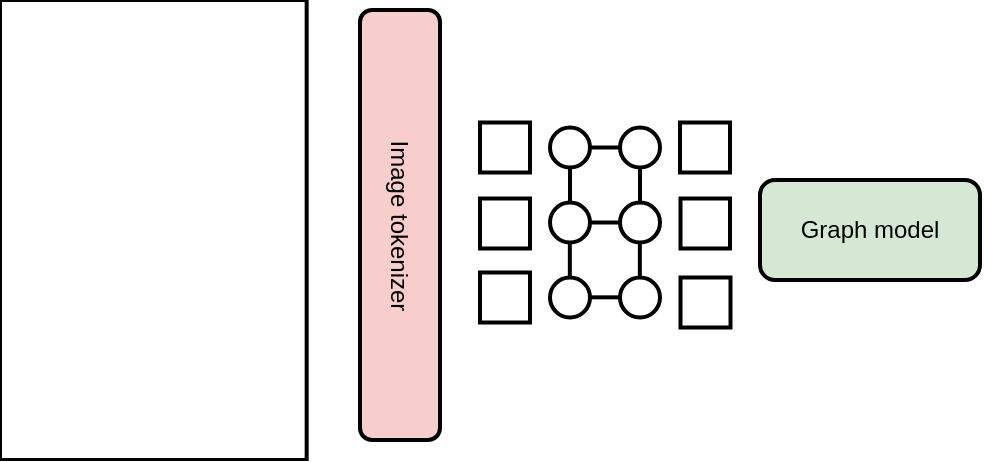 <mxfile version="24.6.4" type="device">
  <diagram name="Pagina-1" id="Y-YSSsXy4SWxGcFZ123G">
    <mxGraphModel dx="1808" dy="652" grid="1" gridSize="10" guides="1" tooltips="1" connect="1" arrows="1" fold="1" page="1" pageScale="1" pageWidth="1500" pageHeight="500" math="0" shadow="0">
      <root>
        <mxCell id="0" />
        <mxCell id="1" parent="0" />
        <mxCell id="hpaJ4ZeRhabH3cT76Gwr-1" value="" style="shape=image;verticalLabelPosition=bottom;labelBackgroundColor=default;verticalAlign=top;aspect=fixed;imageAspect=0;image=https://www.gutenberg.org/files/114/114-h/images/alice02a.gif;imageBorder=default;strokeWidth=2;" parent="1" vertex="1">
          <mxGeometry x="320" y="90" width="153.33" height="230" as="geometry" />
        </mxCell>
        <mxCell id="hpaJ4ZeRhabH3cT76Gwr-2" value="Image tokenizer" style="rounded=1;whiteSpace=wrap;html=1;fillColor=#f8cecc;strokeColor=default;strokeWidth=2;rotation=90;" parent="1" vertex="1">
          <mxGeometry x="412.5" y="182.5" width="215" height="40" as="geometry" />
        </mxCell>
        <mxCell id="hpaJ4ZeRhabH3cT76Gwr-9" value="" style="shape=image;verticalLabelPosition=bottom;labelBackgroundColor=default;verticalAlign=top;aspect=fixed;imageAspect=0;image=https://www.gutenberg.org/files/114/114-h/images/alice02a.gif;imageBorder=default;strokeWidth=2;clipPath=inset(1.67% 48.5% 65% 1.5%);" parent="1" vertex="1">
          <mxGeometry x="560" y="151.25" width="25" height="25" as="geometry" />
        </mxCell>
        <mxCell id="hpaJ4ZeRhabH3cT76Gwr-10" value="" style="shape=image;verticalLabelPosition=bottom;labelBackgroundColor=default;verticalAlign=top;aspect=fixed;imageAspect=0;image=https://www.gutenberg.org/files/114/114-h/images/alice02a.gif;imageBorder=default;strokeWidth=2;clipPath=inset(0.33% 3.5% 66.33% 46.5%);" parent="1" vertex="1">
          <mxGeometry x="660" y="151.25" width="25" height="25" as="geometry" />
        </mxCell>
        <mxCell id="hpaJ4ZeRhabH3cT76Gwr-11" value="" style="shape=image;verticalLabelPosition=bottom;labelBackgroundColor=default;verticalAlign=top;aspect=fixed;imageAspect=0;image=https://www.gutenberg.org/files/114/114-h/images/alice02a.gif;imageBorder=default;strokeWidth=2;clipPath=inset(34.33% 48% 32.33% 2%);" parent="1" vertex="1">
          <mxGeometry x="560" y="189.25" width="25" height="25" as="geometry" />
        </mxCell>
        <mxCell id="hpaJ4ZeRhabH3cT76Gwr-12" value="" style="shape=image;verticalLabelPosition=bottom;labelBackgroundColor=default;verticalAlign=top;aspect=fixed;imageAspect=0;image=https://www.gutenberg.org/files/114/114-h/images/alice02a.gif;imageBorder=default;strokeWidth=2;clipPath=inset(33.67% 0% 33% 50.5%);" parent="1" vertex="1">
          <mxGeometry x="660.25" y="189.25" width="24.75" height="25" as="geometry" />
        </mxCell>
        <mxCell id="hpaJ4ZeRhabH3cT76Gwr-13" value="" style="shape=image;verticalLabelPosition=bottom;labelBackgroundColor=default;verticalAlign=top;imageAspect=0;image=https://www.gutenberg.org/files/114/114-h/images/alice02a.gif;imageBorder=default;strokeWidth=2;clipPath=inset(66.33% 51.5% 0.33% 3%);" parent="1" vertex="1">
          <mxGeometry x="560" y="226.25" width="25" height="25" as="geometry" />
        </mxCell>
        <mxCell id="hpaJ4ZeRhabH3cT76Gwr-14" value="" style="shape=image;verticalLabelPosition=bottom;labelBackgroundColor=default;verticalAlign=top;aspect=fixed;imageAspect=0;image=https://www.gutenberg.org/files/114/114-h/images/alice02a.gif;imageBorder=default;strokeWidth=2;clipPath=inset(65% 3% 1.67% 47%);" parent="1" vertex="1">
          <mxGeometry x="660.25" y="228.75" width="25" height="25" as="geometry" />
        </mxCell>
        <mxCell id="hpaJ4ZeRhabH3cT76Gwr-21" style="edgeStyle=orthogonalEdgeStyle;rounded=0;orthogonalLoop=1;jettySize=auto;html=1;exitX=1;exitY=0.5;exitDx=0;exitDy=0;entryX=0;entryY=0.5;entryDx=0;entryDy=0;endArrow=none;endFill=0;strokeWidth=2;" parent="1" source="hpaJ4ZeRhabH3cT76Gwr-15" target="hpaJ4ZeRhabH3cT76Gwr-16" edge="1">
          <mxGeometry relative="1" as="geometry" />
        </mxCell>
        <mxCell id="hpaJ4ZeRhabH3cT76Gwr-25" style="edgeStyle=orthogonalEdgeStyle;rounded=0;orthogonalLoop=1;jettySize=auto;html=1;exitX=0.5;exitY=1;exitDx=0;exitDy=0;entryX=0.5;entryY=0;entryDx=0;entryDy=0;endArrow=none;endFill=0;strokeWidth=2;" parent="1" source="hpaJ4ZeRhabH3cT76Gwr-15" target="hpaJ4ZeRhabH3cT76Gwr-17" edge="1">
          <mxGeometry relative="1" as="geometry" />
        </mxCell>
        <mxCell id="hpaJ4ZeRhabH3cT76Gwr-15" value="" style="ellipse;whiteSpace=wrap;html=1;aspect=fixed;strokeWidth=2;" parent="1" vertex="1">
          <mxGeometry x="595" y="153.75" width="20" height="20" as="geometry" />
        </mxCell>
        <mxCell id="hpaJ4ZeRhabH3cT76Gwr-16" value="" style="ellipse;whiteSpace=wrap;html=1;aspect=fixed;strokeWidth=2;" parent="1" vertex="1">
          <mxGeometry x="630" y="153.75" width="20" height="20" as="geometry" />
        </mxCell>
        <mxCell id="hpaJ4ZeRhabH3cT76Gwr-17" value="" style="ellipse;whiteSpace=wrap;html=1;aspect=fixed;strokeWidth=2;" parent="1" vertex="1">
          <mxGeometry x="595" y="191.25" width="20" height="20" as="geometry" />
        </mxCell>
        <mxCell id="hpaJ4ZeRhabH3cT76Gwr-18" value="" style="ellipse;whiteSpace=wrap;html=1;aspect=fixed;strokeWidth=2;" parent="1" vertex="1">
          <mxGeometry x="630" y="191.25" width="20" height="20" as="geometry" />
        </mxCell>
        <mxCell id="hpaJ4ZeRhabH3cT76Gwr-19" value="" style="ellipse;whiteSpace=wrap;html=1;aspect=fixed;strokeWidth=2;" parent="1" vertex="1">
          <mxGeometry x="595" y="228.75" width="20" height="20" as="geometry" />
        </mxCell>
        <mxCell id="hpaJ4ZeRhabH3cT76Gwr-20" value="" style="ellipse;whiteSpace=wrap;html=1;aspect=fixed;strokeWidth=2;" parent="1" vertex="1">
          <mxGeometry x="630" y="228.75" width="20" height="20" as="geometry" />
        </mxCell>
        <mxCell id="hpaJ4ZeRhabH3cT76Gwr-22" style="edgeStyle=orthogonalEdgeStyle;rounded=0;orthogonalLoop=1;jettySize=auto;html=1;exitX=1;exitY=0.5;exitDx=0;exitDy=0;entryX=0;entryY=0.5;entryDx=0;entryDy=0;endArrow=none;endFill=0;strokeWidth=2;" parent="1" edge="1">
          <mxGeometry relative="1" as="geometry">
            <mxPoint x="615" y="201.25" as="sourcePoint" />
            <mxPoint x="630" y="201.25" as="targetPoint" />
          </mxGeometry>
        </mxCell>
        <mxCell id="hpaJ4ZeRhabH3cT76Gwr-23" style="edgeStyle=orthogonalEdgeStyle;rounded=0;orthogonalLoop=1;jettySize=auto;html=1;exitX=1;exitY=0.5;exitDx=0;exitDy=0;entryX=0;entryY=0.5;entryDx=0;entryDy=0;endArrow=none;endFill=0;strokeWidth=2;" parent="1" edge="1">
          <mxGeometry relative="1" as="geometry">
            <mxPoint x="615" y="238.67" as="sourcePoint" />
            <mxPoint x="630" y="238.67" as="targetPoint" />
          </mxGeometry>
        </mxCell>
        <mxCell id="hpaJ4ZeRhabH3cT76Gwr-26" style="edgeStyle=orthogonalEdgeStyle;rounded=0;orthogonalLoop=1;jettySize=auto;html=1;exitX=0.5;exitY=1;exitDx=0;exitDy=0;entryX=0.5;entryY=0;entryDx=0;entryDy=0;endArrow=none;endFill=0;strokeWidth=2;" parent="1" edge="1">
          <mxGeometry relative="1" as="geometry">
            <mxPoint x="640" y="174.25" as="sourcePoint" />
            <mxPoint x="640" y="191.25" as="targetPoint" />
          </mxGeometry>
        </mxCell>
        <mxCell id="hpaJ4ZeRhabH3cT76Gwr-27" style="edgeStyle=orthogonalEdgeStyle;rounded=0;orthogonalLoop=1;jettySize=auto;html=1;exitX=0.5;exitY=1;exitDx=0;exitDy=0;entryX=0.5;entryY=0;entryDx=0;entryDy=0;endArrow=none;endFill=0;strokeWidth=2;" parent="1" edge="1">
          <mxGeometry relative="1" as="geometry">
            <mxPoint x="604.92" y="211.75" as="sourcePoint" />
            <mxPoint x="604.92" y="228.75" as="targetPoint" />
          </mxGeometry>
        </mxCell>
        <mxCell id="hpaJ4ZeRhabH3cT76Gwr-28" style="edgeStyle=orthogonalEdgeStyle;rounded=0;orthogonalLoop=1;jettySize=auto;html=1;exitX=0.5;exitY=1;exitDx=0;exitDy=0;entryX=0.5;entryY=0;entryDx=0;entryDy=0;endArrow=none;endFill=0;strokeWidth=2;" parent="1" edge="1">
          <mxGeometry relative="1" as="geometry">
            <mxPoint x="639.92" y="211.75" as="sourcePoint" />
            <mxPoint x="639.92" y="228.75" as="targetPoint" />
          </mxGeometry>
        </mxCell>
        <mxCell id="hpaJ4ZeRhabH3cT76Gwr-29" value="Graph model" style="rounded=1;whiteSpace=wrap;html=1;fillColor=#d5e8d4;strokeColor=default;strokeWidth=2;rotation=0;" parent="1" vertex="1">
          <mxGeometry x="700" y="180" width="110" height="50" as="geometry" />
        </mxCell>
      </root>
    </mxGraphModel>
  </diagram>
</mxfile>
